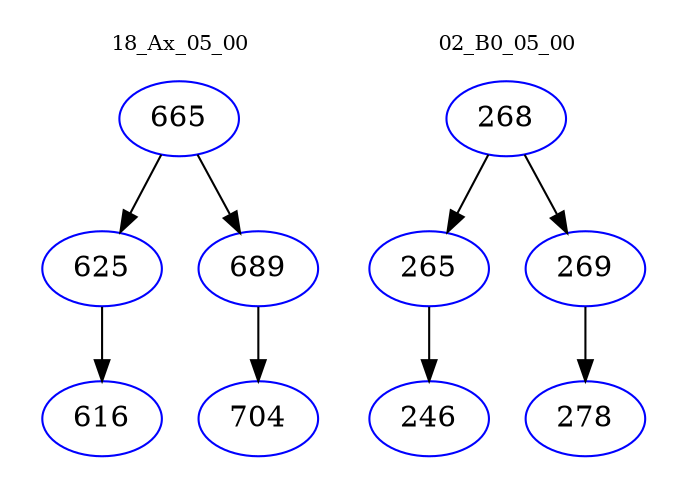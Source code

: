 digraph{
subgraph cluster_0 {
color = white
label = "18_Ax_05_00";
fontsize=10;
T0_665 [label="665", color="blue"]
T0_665 -> T0_625 [color="black"]
T0_625 [label="625", color="blue"]
T0_625 -> T0_616 [color="black"]
T0_616 [label="616", color="blue"]
T0_665 -> T0_689 [color="black"]
T0_689 [label="689", color="blue"]
T0_689 -> T0_704 [color="black"]
T0_704 [label="704", color="blue"]
}
subgraph cluster_1 {
color = white
label = "02_B0_05_00";
fontsize=10;
T1_268 [label="268", color="blue"]
T1_268 -> T1_265 [color="black"]
T1_265 [label="265", color="blue"]
T1_265 -> T1_246 [color="black"]
T1_246 [label="246", color="blue"]
T1_268 -> T1_269 [color="black"]
T1_269 [label="269", color="blue"]
T1_269 -> T1_278 [color="black"]
T1_278 [label="278", color="blue"]
}
}
